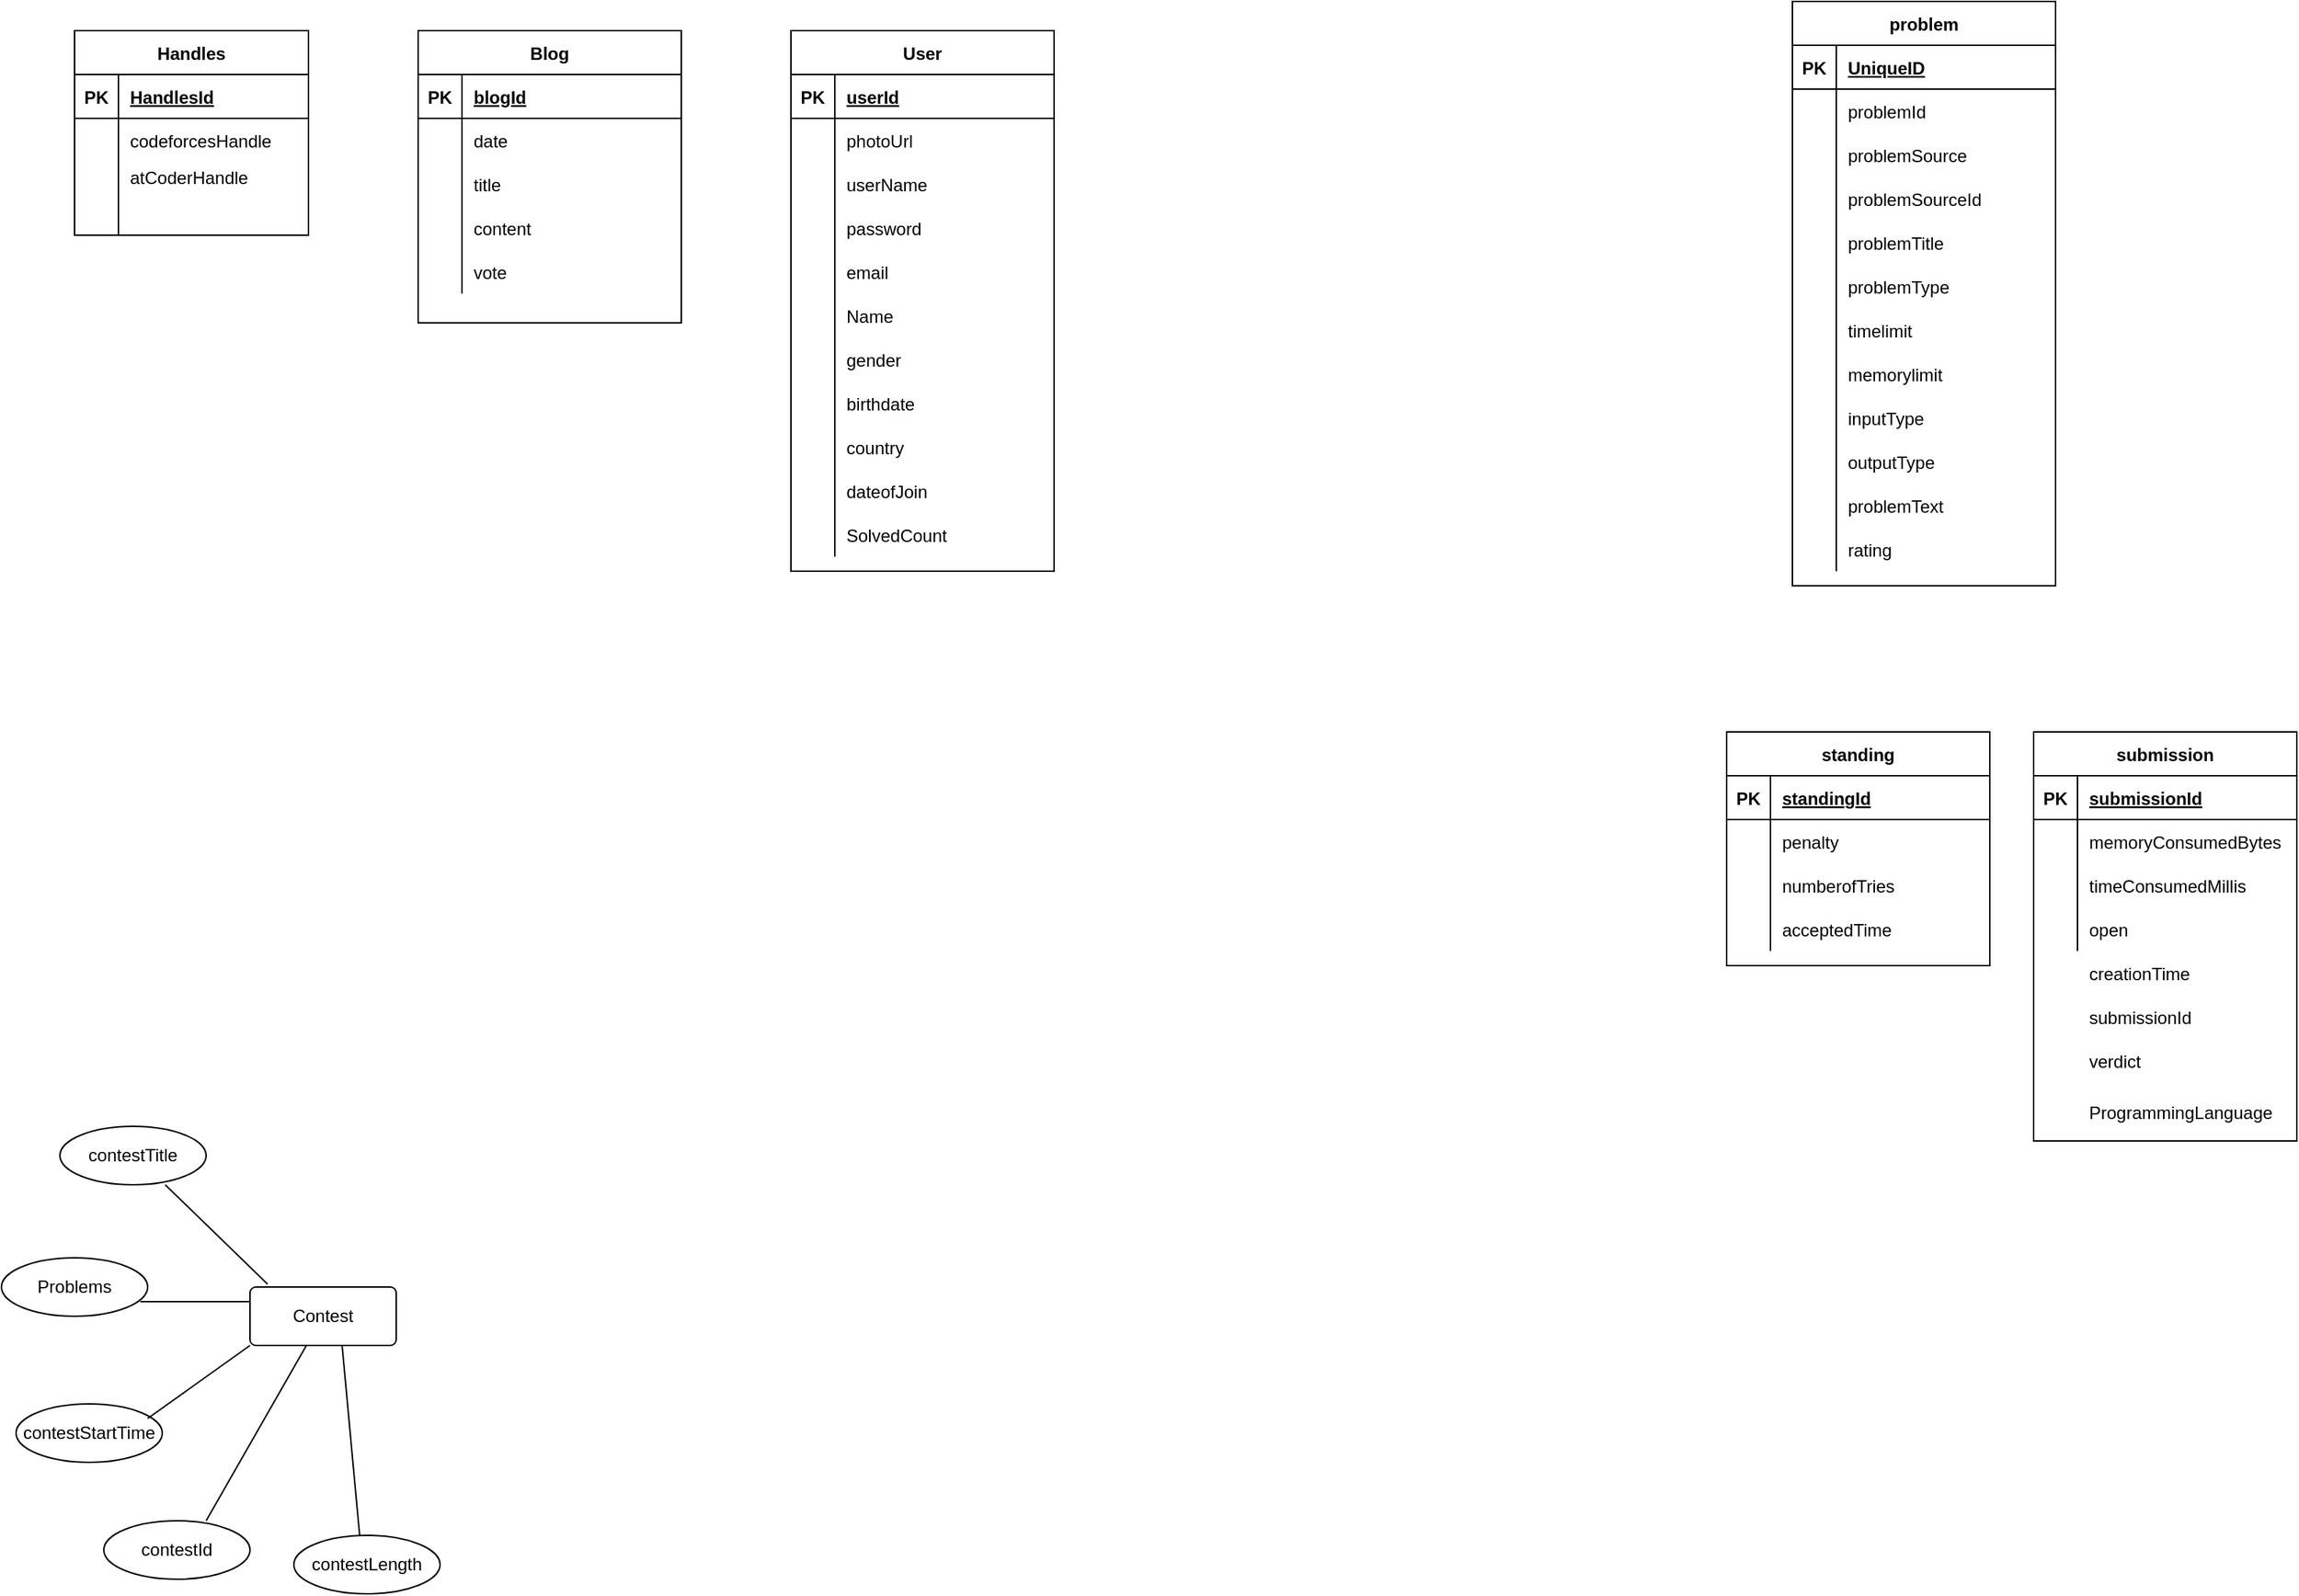 <mxfile version="14.7.0" type="github">
  <diagram id="R2lEEEUBdFMjLlhIrx00" name="Page-1">
    <mxGraphModel dx="1021" dy="541" grid="1" gridSize="10" guides="1" tooltips="1" connect="1" arrows="1" fold="1" page="1" pageScale="1" pageWidth="850" pageHeight="1100" math="0" shadow="0" extFonts="Permanent Marker^https://fonts.googleapis.com/css?family=Permanent+Marker">
      <root>
        <mxCell id="0" />
        <mxCell id="1" parent="0" />
        <mxCell id="n1Sh8XkkBuxxroc1WlhV-63" value="&lt;span&gt;Contest&lt;/span&gt;" style="rounded=1;arcSize=10;whiteSpace=wrap;html=1;align=center;" vertex="1" parent="1">
          <mxGeometry x="220" y="890" width="100" height="40" as="geometry" />
        </mxCell>
        <mxCell id="n1Sh8XkkBuxxroc1WlhV-64" value="&lt;span style=&quot;text-align: left&quot;&gt;contestId&lt;/span&gt;" style="ellipse;whiteSpace=wrap;html=1;align=center;" vertex="1" parent="1">
          <mxGeometry x="120" y="1050" width="100" height="40" as="geometry" />
        </mxCell>
        <mxCell id="n1Sh8XkkBuxxroc1WlhV-65" value="&lt;span style=&quot;text-align: left&quot;&gt;contestTitle&lt;/span&gt;" style="ellipse;whiteSpace=wrap;html=1;align=center;" vertex="1" parent="1">
          <mxGeometry x="90" y="780" width="100" height="40" as="geometry" />
        </mxCell>
        <mxCell id="n1Sh8XkkBuxxroc1WlhV-66" value="&lt;span style=&quot;text-align: left&quot;&gt;Problems&lt;/span&gt;" style="ellipse;whiteSpace=wrap;html=1;align=center;" vertex="1" parent="1">
          <mxGeometry x="50" y="870" width="100" height="40" as="geometry" />
        </mxCell>
        <mxCell id="n1Sh8XkkBuxxroc1WlhV-67" value="&lt;span style=&quot;text-align: left&quot;&gt;contestStartTime&lt;/span&gt;" style="ellipse;whiteSpace=wrap;html=1;align=center;" vertex="1" parent="1">
          <mxGeometry x="60" y="970" width="100" height="40" as="geometry" />
        </mxCell>
        <mxCell id="n1Sh8XkkBuxxroc1WlhV-68" value="&lt;span style=&quot;text-align: left&quot;&gt;contestLength&lt;/span&gt;" style="ellipse;whiteSpace=wrap;html=1;align=center;" vertex="1" parent="1">
          <mxGeometry x="250" y="1060" width="100" height="40" as="geometry" />
        </mxCell>
        <mxCell id="n1Sh8XkkBuxxroc1WlhV-69" value="" style="endArrow=none;html=1;" edge="1" parent="1" target="n1Sh8XkkBuxxroc1WlhV-63">
          <mxGeometry width="50" height="50" relative="1" as="geometry">
            <mxPoint x="190" y="1050" as="sourcePoint" />
            <mxPoint x="240" y="1000" as="targetPoint" />
          </mxGeometry>
        </mxCell>
        <mxCell id="n1Sh8XkkBuxxroc1WlhV-70" value="" style="endArrow=none;html=1;entryX=0.72;entryY=1;entryDx=0;entryDy=0;entryPerimeter=0;exitX=0.12;exitY=-0.05;exitDx=0;exitDy=0;exitPerimeter=0;" edge="1" parent="1" source="n1Sh8XkkBuxxroc1WlhV-63" target="n1Sh8XkkBuxxroc1WlhV-65">
          <mxGeometry width="50" height="50" relative="1" as="geometry">
            <mxPoint x="220" y="880" as="sourcePoint" />
            <mxPoint x="220" y="810" as="targetPoint" />
          </mxGeometry>
        </mxCell>
        <mxCell id="n1Sh8XkkBuxxroc1WlhV-71" value="" style="endArrow=none;html=1;entryX=0;entryY=1;entryDx=0;entryDy=0;" edge="1" parent="1" target="n1Sh8XkkBuxxroc1WlhV-63">
          <mxGeometry width="50" height="50" relative="1" as="geometry">
            <mxPoint x="150" y="980" as="sourcePoint" />
            <mxPoint x="200" y="930" as="targetPoint" />
          </mxGeometry>
        </mxCell>
        <mxCell id="n1Sh8XkkBuxxroc1WlhV-72" value="" style="endArrow=none;html=1;entryX=0;entryY=0.25;entryDx=0;entryDy=0;" edge="1" parent="1" target="n1Sh8XkkBuxxroc1WlhV-63">
          <mxGeometry width="50" height="50" relative="1" as="geometry">
            <mxPoint x="145" y="900" as="sourcePoint" />
            <mxPoint x="195" y="850" as="targetPoint" />
          </mxGeometry>
        </mxCell>
        <mxCell id="n1Sh8XkkBuxxroc1WlhV-73" value="" style="endArrow=none;html=1;entryX=0.63;entryY=1;entryDx=0;entryDy=0;entryPerimeter=0;" edge="1" parent="1" target="n1Sh8XkkBuxxroc1WlhV-63">
          <mxGeometry width="50" height="50" relative="1" as="geometry">
            <mxPoint x="295" y="1060" as="sourcePoint" />
            <mxPoint x="345" y="1010" as="targetPoint" />
          </mxGeometry>
        </mxCell>
        <mxCell id="qzZFZKxnJIyVs4sJTsUS-30" value="standing" style="shape=table;startSize=30;container=1;collapsible=1;childLayout=tableLayout;fixedRows=1;rowLines=0;fontStyle=1;align=center;resizeLast=1;" vertex="1" parent="1">
          <mxGeometry x="1230" y="510" width="180" height="160" as="geometry" />
        </mxCell>
        <mxCell id="qzZFZKxnJIyVs4sJTsUS-31" value="" style="shape=partialRectangle;collapsible=0;dropTarget=0;pointerEvents=0;fillColor=none;top=0;left=0;bottom=1;right=0;points=[[0,0.5],[1,0.5]];portConstraint=eastwest;" vertex="1" parent="qzZFZKxnJIyVs4sJTsUS-30">
          <mxGeometry y="30" width="180" height="30" as="geometry" />
        </mxCell>
        <mxCell id="qzZFZKxnJIyVs4sJTsUS-32" value="PK" style="shape=partialRectangle;connectable=0;fillColor=none;top=0;left=0;bottom=0;right=0;fontStyle=1;overflow=hidden;" vertex="1" parent="qzZFZKxnJIyVs4sJTsUS-31">
          <mxGeometry width="30" height="30" as="geometry" />
        </mxCell>
        <mxCell id="qzZFZKxnJIyVs4sJTsUS-33" value="standingId" style="shape=partialRectangle;connectable=0;fillColor=none;top=0;left=0;bottom=0;right=0;align=left;spacingLeft=6;fontStyle=5;overflow=hidden;" vertex="1" parent="qzZFZKxnJIyVs4sJTsUS-31">
          <mxGeometry x="30" width="150" height="30" as="geometry" />
        </mxCell>
        <mxCell id="qzZFZKxnJIyVs4sJTsUS-34" value="" style="shape=partialRectangle;collapsible=0;dropTarget=0;pointerEvents=0;fillColor=none;top=0;left=0;bottom=0;right=0;points=[[0,0.5],[1,0.5]];portConstraint=eastwest;" vertex="1" parent="qzZFZKxnJIyVs4sJTsUS-30">
          <mxGeometry y="60" width="180" height="30" as="geometry" />
        </mxCell>
        <mxCell id="qzZFZKxnJIyVs4sJTsUS-35" value="" style="shape=partialRectangle;connectable=0;fillColor=none;top=0;left=0;bottom=0;right=0;editable=1;overflow=hidden;" vertex="1" parent="qzZFZKxnJIyVs4sJTsUS-34">
          <mxGeometry width="30" height="30" as="geometry" />
        </mxCell>
        <mxCell id="qzZFZKxnJIyVs4sJTsUS-36" value="penalty" style="shape=partialRectangle;connectable=0;fillColor=none;top=0;left=0;bottom=0;right=0;align=left;spacingLeft=6;overflow=hidden;" vertex="1" parent="qzZFZKxnJIyVs4sJTsUS-34">
          <mxGeometry x="30" width="150" height="30" as="geometry" />
        </mxCell>
        <mxCell id="qzZFZKxnJIyVs4sJTsUS-37" value="" style="shape=partialRectangle;collapsible=0;dropTarget=0;pointerEvents=0;fillColor=none;top=0;left=0;bottom=0;right=0;points=[[0,0.5],[1,0.5]];portConstraint=eastwest;" vertex="1" parent="qzZFZKxnJIyVs4sJTsUS-30">
          <mxGeometry y="90" width="180" height="30" as="geometry" />
        </mxCell>
        <mxCell id="qzZFZKxnJIyVs4sJTsUS-38" value="" style="shape=partialRectangle;connectable=0;fillColor=none;top=0;left=0;bottom=0;right=0;editable=1;overflow=hidden;" vertex="1" parent="qzZFZKxnJIyVs4sJTsUS-37">
          <mxGeometry width="30" height="30" as="geometry" />
        </mxCell>
        <mxCell id="qzZFZKxnJIyVs4sJTsUS-39" value="numberofTries" style="shape=partialRectangle;connectable=0;fillColor=none;top=0;left=0;bottom=0;right=0;align=left;spacingLeft=6;overflow=hidden;" vertex="1" parent="qzZFZKxnJIyVs4sJTsUS-37">
          <mxGeometry x="30" width="150" height="30" as="geometry" />
        </mxCell>
        <mxCell id="qzZFZKxnJIyVs4sJTsUS-40" value="" style="shape=partialRectangle;collapsible=0;dropTarget=0;pointerEvents=0;fillColor=none;top=0;left=0;bottom=0;right=0;points=[[0,0.5],[1,0.5]];portConstraint=eastwest;" vertex="1" parent="qzZFZKxnJIyVs4sJTsUS-30">
          <mxGeometry y="120" width="180" height="30" as="geometry" />
        </mxCell>
        <mxCell id="qzZFZKxnJIyVs4sJTsUS-41" value="" style="shape=partialRectangle;connectable=0;fillColor=none;top=0;left=0;bottom=0;right=0;editable=1;overflow=hidden;" vertex="1" parent="qzZFZKxnJIyVs4sJTsUS-40">
          <mxGeometry width="30" height="30" as="geometry" />
        </mxCell>
        <mxCell id="qzZFZKxnJIyVs4sJTsUS-42" value="acceptedTime" style="shape=partialRectangle;connectable=0;fillColor=none;top=0;left=0;bottom=0;right=0;align=left;spacingLeft=6;overflow=hidden;" vertex="1" parent="qzZFZKxnJIyVs4sJTsUS-40">
          <mxGeometry x="30" width="150" height="30" as="geometry" />
        </mxCell>
        <mxCell id="n1Sh8XkkBuxxroc1WlhV-74" value="Handles" style="shape=table;startSize=30;container=1;collapsible=1;childLayout=tableLayout;fixedRows=1;rowLines=0;fontStyle=1;align=center;resizeLast=1;" vertex="1" parent="1">
          <mxGeometry x="100" y="30" width="160" height="140" as="geometry" />
        </mxCell>
        <mxCell id="n1Sh8XkkBuxxroc1WlhV-75" value="" style="shape=partialRectangle;collapsible=0;dropTarget=0;pointerEvents=0;fillColor=none;top=0;left=0;bottom=1;right=0;points=[[0,0.5],[1,0.5]];portConstraint=eastwest;" vertex="1" parent="n1Sh8XkkBuxxroc1WlhV-74">
          <mxGeometry y="30" width="160" height="30" as="geometry" />
        </mxCell>
        <mxCell id="n1Sh8XkkBuxxroc1WlhV-76" value="PK" style="shape=partialRectangle;connectable=0;fillColor=none;top=0;left=0;bottom=0;right=0;fontStyle=1;overflow=hidden;" vertex="1" parent="n1Sh8XkkBuxxroc1WlhV-75">
          <mxGeometry width="30" height="30" as="geometry" />
        </mxCell>
        <mxCell id="n1Sh8XkkBuxxroc1WlhV-77" value="HandlesId" style="shape=partialRectangle;connectable=0;fillColor=none;top=0;left=0;bottom=0;right=0;align=left;spacingLeft=6;fontStyle=5;overflow=hidden;" vertex="1" parent="n1Sh8XkkBuxxroc1WlhV-75">
          <mxGeometry x="30" width="130" height="30" as="geometry" />
        </mxCell>
        <mxCell id="n1Sh8XkkBuxxroc1WlhV-78" value="" style="shape=partialRectangle;collapsible=0;dropTarget=0;pointerEvents=0;fillColor=none;top=0;left=0;bottom=0;right=0;points=[[0,0.5],[1,0.5]];portConstraint=eastwest;" vertex="1" parent="n1Sh8XkkBuxxroc1WlhV-74">
          <mxGeometry y="60" width="160" height="30" as="geometry" />
        </mxCell>
        <mxCell id="n1Sh8XkkBuxxroc1WlhV-79" value="" style="shape=partialRectangle;connectable=0;fillColor=none;top=0;left=0;bottom=0;right=0;editable=1;overflow=hidden;" vertex="1" parent="n1Sh8XkkBuxxroc1WlhV-78">
          <mxGeometry width="30" height="30" as="geometry" />
        </mxCell>
        <mxCell id="n1Sh8XkkBuxxroc1WlhV-80" value="codeforcesHandle" style="shape=partialRectangle;connectable=0;fillColor=none;top=0;left=0;bottom=0;right=0;align=left;spacingLeft=6;overflow=hidden;" vertex="1" parent="n1Sh8XkkBuxxroc1WlhV-78">
          <mxGeometry x="30" width="130" height="30" as="geometry" />
        </mxCell>
        <mxCell id="n1Sh8XkkBuxxroc1WlhV-81" value="" style="shape=partialRectangle;collapsible=0;dropTarget=0;pointerEvents=0;fillColor=none;top=0;left=0;bottom=0;right=0;points=[[0,0.5],[1,0.5]];portConstraint=eastwest;" vertex="1" parent="n1Sh8XkkBuxxroc1WlhV-74">
          <mxGeometry y="90" width="160" height="20" as="geometry" />
        </mxCell>
        <mxCell id="n1Sh8XkkBuxxroc1WlhV-82" value="" style="shape=partialRectangle;connectable=0;fillColor=none;top=0;left=0;bottom=0;right=0;editable=1;overflow=hidden;" vertex="1" parent="n1Sh8XkkBuxxroc1WlhV-81">
          <mxGeometry width="30" height="20" as="geometry" />
        </mxCell>
        <mxCell id="n1Sh8XkkBuxxroc1WlhV-83" value="atCoderHandle" style="shape=partialRectangle;connectable=0;fillColor=none;top=0;left=0;bottom=0;right=0;align=left;spacingLeft=6;overflow=hidden;" vertex="1" parent="n1Sh8XkkBuxxroc1WlhV-81">
          <mxGeometry x="30" width="130" height="20" as="geometry" />
        </mxCell>
        <mxCell id="n1Sh8XkkBuxxroc1WlhV-84" value="" style="shape=partialRectangle;collapsible=0;dropTarget=0;pointerEvents=0;fillColor=none;top=0;left=0;bottom=0;right=0;points=[[0,0.5],[1,0.5]];portConstraint=eastwest;" vertex="1" parent="n1Sh8XkkBuxxroc1WlhV-74">
          <mxGeometry y="110" width="160" height="30" as="geometry" />
        </mxCell>
        <mxCell id="n1Sh8XkkBuxxroc1WlhV-85" value="" style="shape=partialRectangle;connectable=0;fillColor=none;top=0;left=0;bottom=0;right=0;editable=1;overflow=hidden;" vertex="1" parent="n1Sh8XkkBuxxroc1WlhV-84">
          <mxGeometry width="30" height="30" as="geometry" />
        </mxCell>
        <mxCell id="n1Sh8XkkBuxxroc1WlhV-86" value="" style="shape=partialRectangle;connectable=0;fillColor=none;top=0;left=0;bottom=0;right=0;align=left;spacingLeft=6;overflow=hidden;" vertex="1" parent="n1Sh8XkkBuxxroc1WlhV-84">
          <mxGeometry x="30" width="130" height="30" as="geometry" />
        </mxCell>
        <mxCell id="qzZFZKxnJIyVs4sJTsUS-43" value="submission" style="shape=table;startSize=30;container=1;collapsible=1;childLayout=tableLayout;fixedRows=1;rowLines=0;fontStyle=1;align=center;resizeLast=1;" vertex="1" parent="1">
          <mxGeometry x="1440" y="510" width="180" height="280" as="geometry" />
        </mxCell>
        <mxCell id="qzZFZKxnJIyVs4sJTsUS-44" value="" style="shape=partialRectangle;collapsible=0;dropTarget=0;pointerEvents=0;fillColor=none;top=0;left=0;bottom=1;right=0;points=[[0,0.5],[1,0.5]];portConstraint=eastwest;" vertex="1" parent="qzZFZKxnJIyVs4sJTsUS-43">
          <mxGeometry y="30" width="180" height="30" as="geometry" />
        </mxCell>
        <mxCell id="qzZFZKxnJIyVs4sJTsUS-45" value="PK" style="shape=partialRectangle;connectable=0;fillColor=none;top=0;left=0;bottom=0;right=0;fontStyle=1;overflow=hidden;" vertex="1" parent="qzZFZKxnJIyVs4sJTsUS-44">
          <mxGeometry width="30" height="30" as="geometry" />
        </mxCell>
        <mxCell id="qzZFZKxnJIyVs4sJTsUS-46" value="submissionId" style="shape=partialRectangle;connectable=0;fillColor=none;top=0;left=0;bottom=0;right=0;align=left;spacingLeft=6;fontStyle=5;overflow=hidden;" vertex="1" parent="qzZFZKxnJIyVs4sJTsUS-44">
          <mxGeometry x="30" width="150" height="30" as="geometry" />
        </mxCell>
        <mxCell id="qzZFZKxnJIyVs4sJTsUS-47" value="" style="shape=partialRectangle;collapsible=0;dropTarget=0;pointerEvents=0;fillColor=none;top=0;left=0;bottom=0;right=0;points=[[0,0.5],[1,0.5]];portConstraint=eastwest;" vertex="1" parent="qzZFZKxnJIyVs4sJTsUS-43">
          <mxGeometry y="60" width="180" height="30" as="geometry" />
        </mxCell>
        <mxCell id="qzZFZKxnJIyVs4sJTsUS-48" value="" style="shape=partialRectangle;connectable=0;fillColor=none;top=0;left=0;bottom=0;right=0;editable=1;overflow=hidden;" vertex="1" parent="qzZFZKxnJIyVs4sJTsUS-47">
          <mxGeometry width="30" height="30" as="geometry" />
        </mxCell>
        <mxCell id="qzZFZKxnJIyVs4sJTsUS-49" value="memoryConsumedBytes" style="shape=partialRectangle;connectable=0;fillColor=none;top=0;left=0;bottom=0;right=0;align=left;spacingLeft=6;overflow=hidden;" vertex="1" parent="qzZFZKxnJIyVs4sJTsUS-47">
          <mxGeometry x="30" width="150" height="30" as="geometry" />
        </mxCell>
        <mxCell id="qzZFZKxnJIyVs4sJTsUS-50" value="" style="shape=partialRectangle;collapsible=0;dropTarget=0;pointerEvents=0;fillColor=none;top=0;left=0;bottom=0;right=0;points=[[0,0.5],[1,0.5]];portConstraint=eastwest;" vertex="1" parent="qzZFZKxnJIyVs4sJTsUS-43">
          <mxGeometry y="90" width="180" height="30" as="geometry" />
        </mxCell>
        <mxCell id="qzZFZKxnJIyVs4sJTsUS-51" value="" style="shape=partialRectangle;connectable=0;fillColor=none;top=0;left=0;bottom=0;right=0;editable=1;overflow=hidden;" vertex="1" parent="qzZFZKxnJIyVs4sJTsUS-50">
          <mxGeometry width="30" height="30" as="geometry" />
        </mxCell>
        <mxCell id="qzZFZKxnJIyVs4sJTsUS-52" value="timeConsumedMillis" style="shape=partialRectangle;connectable=0;fillColor=none;top=0;left=0;bottom=0;right=0;align=left;spacingLeft=6;overflow=hidden;" vertex="1" parent="qzZFZKxnJIyVs4sJTsUS-50">
          <mxGeometry x="30" width="150" height="30" as="geometry" />
        </mxCell>
        <mxCell id="qzZFZKxnJIyVs4sJTsUS-53" value="" style="shape=partialRectangle;collapsible=0;dropTarget=0;pointerEvents=0;fillColor=none;top=0;left=0;bottom=0;right=0;points=[[0,0.5],[1,0.5]];portConstraint=eastwest;" vertex="1" parent="qzZFZKxnJIyVs4sJTsUS-43">
          <mxGeometry y="120" width="180" height="30" as="geometry" />
        </mxCell>
        <mxCell id="qzZFZKxnJIyVs4sJTsUS-54" value="" style="shape=partialRectangle;connectable=0;fillColor=none;top=0;left=0;bottom=0;right=0;editable=1;overflow=hidden;" vertex="1" parent="qzZFZKxnJIyVs4sJTsUS-53">
          <mxGeometry width="30" height="30" as="geometry" />
        </mxCell>
        <mxCell id="qzZFZKxnJIyVs4sJTsUS-55" value="open" style="shape=partialRectangle;connectable=0;fillColor=none;top=0;left=0;bottom=0;right=0;align=left;spacingLeft=6;overflow=hidden;" vertex="1" parent="qzZFZKxnJIyVs4sJTsUS-53">
          <mxGeometry x="30" width="150" height="30" as="geometry" />
        </mxCell>
        <mxCell id="n1Sh8XkkBuxxroc1WlhV-87" value="Blog" style="shape=table;startSize=30;container=1;collapsible=1;childLayout=tableLayout;fixedRows=1;rowLines=0;fontStyle=1;align=center;resizeLast=1;" vertex="1" parent="1">
          <mxGeometry x="335" y="30" width="180" height="200" as="geometry" />
        </mxCell>
        <mxCell id="n1Sh8XkkBuxxroc1WlhV-88" value="" style="shape=partialRectangle;collapsible=0;dropTarget=0;pointerEvents=0;fillColor=none;top=0;left=0;bottom=1;right=0;points=[[0,0.5],[1,0.5]];portConstraint=eastwest;" vertex="1" parent="n1Sh8XkkBuxxroc1WlhV-87">
          <mxGeometry y="30" width="180" height="30" as="geometry" />
        </mxCell>
        <mxCell id="n1Sh8XkkBuxxroc1WlhV-89" value="PK" style="shape=partialRectangle;connectable=0;fillColor=none;top=0;left=0;bottom=0;right=0;fontStyle=1;overflow=hidden;" vertex="1" parent="n1Sh8XkkBuxxroc1WlhV-88">
          <mxGeometry width="30" height="30" as="geometry" />
        </mxCell>
        <mxCell id="n1Sh8XkkBuxxroc1WlhV-90" value="blogId" style="shape=partialRectangle;connectable=0;fillColor=none;top=0;left=0;bottom=0;right=0;align=left;spacingLeft=6;fontStyle=5;overflow=hidden;" vertex="1" parent="n1Sh8XkkBuxxroc1WlhV-88">
          <mxGeometry x="30" width="150" height="30" as="geometry" />
        </mxCell>
        <mxCell id="n1Sh8XkkBuxxroc1WlhV-91" value="" style="shape=partialRectangle;collapsible=0;dropTarget=0;pointerEvents=0;fillColor=none;top=0;left=0;bottom=0;right=0;points=[[0,0.5],[1,0.5]];portConstraint=eastwest;" vertex="1" parent="n1Sh8XkkBuxxroc1WlhV-87">
          <mxGeometry y="60" width="180" height="30" as="geometry" />
        </mxCell>
        <mxCell id="n1Sh8XkkBuxxroc1WlhV-92" value="" style="shape=partialRectangle;connectable=0;fillColor=none;top=0;left=0;bottom=0;right=0;editable=1;overflow=hidden;" vertex="1" parent="n1Sh8XkkBuxxroc1WlhV-91">
          <mxGeometry width="30" height="30" as="geometry" />
        </mxCell>
        <mxCell id="n1Sh8XkkBuxxroc1WlhV-93" value="date" style="shape=partialRectangle;connectable=0;fillColor=none;top=0;left=0;bottom=0;right=0;align=left;spacingLeft=6;overflow=hidden;" vertex="1" parent="n1Sh8XkkBuxxroc1WlhV-91">
          <mxGeometry x="30" width="150" height="30" as="geometry" />
        </mxCell>
        <mxCell id="n1Sh8XkkBuxxroc1WlhV-94" value="" style="shape=partialRectangle;collapsible=0;dropTarget=0;pointerEvents=0;fillColor=none;top=0;left=0;bottom=0;right=0;points=[[0,0.5],[1,0.5]];portConstraint=eastwest;" vertex="1" parent="n1Sh8XkkBuxxroc1WlhV-87">
          <mxGeometry y="90" width="180" height="30" as="geometry" />
        </mxCell>
        <mxCell id="n1Sh8XkkBuxxroc1WlhV-95" value="" style="shape=partialRectangle;connectable=0;fillColor=none;top=0;left=0;bottom=0;right=0;editable=1;overflow=hidden;" vertex="1" parent="n1Sh8XkkBuxxroc1WlhV-94">
          <mxGeometry width="30" height="30" as="geometry" />
        </mxCell>
        <mxCell id="n1Sh8XkkBuxxroc1WlhV-96" value="title" style="shape=partialRectangle;connectable=0;fillColor=none;top=0;left=0;bottom=0;right=0;align=left;spacingLeft=6;overflow=hidden;" vertex="1" parent="n1Sh8XkkBuxxroc1WlhV-94">
          <mxGeometry x="30" width="150" height="30" as="geometry" />
        </mxCell>
        <mxCell id="n1Sh8XkkBuxxroc1WlhV-97" value="" style="shape=partialRectangle;collapsible=0;dropTarget=0;pointerEvents=0;fillColor=none;top=0;left=0;bottom=0;right=0;points=[[0,0.5],[1,0.5]];portConstraint=eastwest;" vertex="1" parent="n1Sh8XkkBuxxroc1WlhV-87">
          <mxGeometry y="120" width="180" height="30" as="geometry" />
        </mxCell>
        <mxCell id="n1Sh8XkkBuxxroc1WlhV-98" value="" style="shape=partialRectangle;connectable=0;fillColor=none;top=0;left=0;bottom=0;right=0;editable=1;overflow=hidden;" vertex="1" parent="n1Sh8XkkBuxxroc1WlhV-97">
          <mxGeometry width="30" height="30" as="geometry" />
        </mxCell>
        <mxCell id="n1Sh8XkkBuxxroc1WlhV-99" value="content" style="shape=partialRectangle;connectable=0;fillColor=none;top=0;left=0;bottom=0;right=0;align=left;spacingLeft=6;overflow=hidden;" vertex="1" parent="n1Sh8XkkBuxxroc1WlhV-97">
          <mxGeometry x="30" width="150" height="30" as="geometry" />
        </mxCell>
        <mxCell id="n1Sh8XkkBuxxroc1WlhV-100" value="" style="shape=partialRectangle;collapsible=0;dropTarget=0;pointerEvents=0;fillColor=none;top=0;left=0;bottom=0;right=0;points=[[0,0.5],[1,0.5]];portConstraint=eastwest;" vertex="1" parent="n1Sh8XkkBuxxroc1WlhV-87">
          <mxGeometry y="150" width="180" height="30" as="geometry" />
        </mxCell>
        <mxCell id="n1Sh8XkkBuxxroc1WlhV-101" value="" style="shape=partialRectangle;connectable=0;fillColor=none;top=0;left=0;bottom=0;right=0;editable=1;overflow=hidden;" vertex="1" parent="n1Sh8XkkBuxxroc1WlhV-100">
          <mxGeometry width="30" height="30" as="geometry" />
        </mxCell>
        <mxCell id="n1Sh8XkkBuxxroc1WlhV-102" value="vote " style="shape=partialRectangle;connectable=0;fillColor=none;top=0;left=0;bottom=0;right=0;align=left;spacingLeft=6;overflow=hidden;" vertex="1" parent="n1Sh8XkkBuxxroc1WlhV-100">
          <mxGeometry x="30" width="150" height="30" as="geometry" />
        </mxCell>
        <mxCell id="qzZFZKxnJIyVs4sJTsUS-59" value="creationTime" style="shape=partialRectangle;connectable=0;fillColor=none;top=0;left=0;bottom=0;right=0;align=left;spacingLeft=6;overflow=hidden;" vertex="1" parent="1">
          <mxGeometry x="1470" y="660" width="150" height="30" as="geometry" />
        </mxCell>
        <mxCell id="qzZFZKxnJIyVs4sJTsUS-60" value="submissionId" style="shape=partialRectangle;connectable=0;fillColor=none;top=0;left=0;bottom=0;right=0;align=left;spacingLeft=6;overflow=hidden;" vertex="1" parent="1">
          <mxGeometry x="1470" y="690" width="150" height="30" as="geometry" />
        </mxCell>
        <mxCell id="qzZFZKxnJIyVs4sJTsUS-61" value="verdict" style="shape=partialRectangle;connectable=0;fillColor=none;top=0;left=0;bottom=0;right=0;align=left;spacingLeft=6;overflow=hidden;" vertex="1" parent="1">
          <mxGeometry x="1470" y="720" width="150" height="30" as="geometry" />
        </mxCell>
        <mxCell id="qzZFZKxnJIyVs4sJTsUS-62" value="ProgrammingLanguage" style="shape=partialRectangle;connectable=0;fillColor=none;top=0;left=0;bottom=0;right=0;align=left;spacingLeft=6;overflow=hidden;" vertex="1" parent="1">
          <mxGeometry x="1470" y="755" width="150" height="30" as="geometry" />
        </mxCell>
        <mxCell id="n1Sh8XkkBuxxroc1WlhV-103" value="User" style="shape=table;startSize=30;container=1;collapsible=1;childLayout=tableLayout;fixedRows=1;rowLines=0;fontStyle=1;align=center;resizeLast=1;" vertex="1" parent="1">
          <mxGeometry x="590" y="30" width="180" height="370" as="geometry" />
        </mxCell>
        <mxCell id="n1Sh8XkkBuxxroc1WlhV-104" value="" style="shape=partialRectangle;collapsible=0;dropTarget=0;pointerEvents=0;fillColor=none;top=0;left=0;bottom=1;right=0;points=[[0,0.5],[1,0.5]];portConstraint=eastwest;" vertex="1" parent="n1Sh8XkkBuxxroc1WlhV-103">
          <mxGeometry y="30" width="180" height="30" as="geometry" />
        </mxCell>
        <mxCell id="n1Sh8XkkBuxxroc1WlhV-105" value="PK" style="shape=partialRectangle;connectable=0;fillColor=none;top=0;left=0;bottom=0;right=0;fontStyle=1;overflow=hidden;" vertex="1" parent="n1Sh8XkkBuxxroc1WlhV-104">
          <mxGeometry width="30" height="30" as="geometry" />
        </mxCell>
        <mxCell id="n1Sh8XkkBuxxroc1WlhV-106" value="userId" style="shape=partialRectangle;connectable=0;fillColor=none;top=0;left=0;bottom=0;right=0;align=left;spacingLeft=6;fontStyle=5;overflow=hidden;" vertex="1" parent="n1Sh8XkkBuxxroc1WlhV-104">
          <mxGeometry x="30" width="150" height="30" as="geometry" />
        </mxCell>
        <mxCell id="n1Sh8XkkBuxxroc1WlhV-107" value="" style="shape=partialRectangle;collapsible=0;dropTarget=0;pointerEvents=0;fillColor=none;top=0;left=0;bottom=0;right=0;points=[[0,0.5],[1,0.5]];portConstraint=eastwest;" vertex="1" parent="n1Sh8XkkBuxxroc1WlhV-103">
          <mxGeometry y="60" width="180" height="30" as="geometry" />
        </mxCell>
        <mxCell id="n1Sh8XkkBuxxroc1WlhV-108" value="" style="shape=partialRectangle;connectable=0;fillColor=none;top=0;left=0;bottom=0;right=0;editable=1;overflow=hidden;" vertex="1" parent="n1Sh8XkkBuxxroc1WlhV-107">
          <mxGeometry width="30" height="30" as="geometry" />
        </mxCell>
        <mxCell id="n1Sh8XkkBuxxroc1WlhV-109" value="photoUrl" style="shape=partialRectangle;connectable=0;fillColor=none;top=0;left=0;bottom=0;right=0;align=left;spacingLeft=6;overflow=hidden;" vertex="1" parent="n1Sh8XkkBuxxroc1WlhV-107">
          <mxGeometry x="30" width="150" height="30" as="geometry" />
        </mxCell>
        <mxCell id="n1Sh8XkkBuxxroc1WlhV-110" value="" style="shape=partialRectangle;collapsible=0;dropTarget=0;pointerEvents=0;fillColor=none;top=0;left=0;bottom=0;right=0;points=[[0,0.5],[1,0.5]];portConstraint=eastwest;" vertex="1" parent="n1Sh8XkkBuxxroc1WlhV-103">
          <mxGeometry y="90" width="180" height="30" as="geometry" />
        </mxCell>
        <mxCell id="n1Sh8XkkBuxxroc1WlhV-111" value="" style="shape=partialRectangle;connectable=0;fillColor=none;top=0;left=0;bottom=0;right=0;editable=1;overflow=hidden;" vertex="1" parent="n1Sh8XkkBuxxroc1WlhV-110">
          <mxGeometry width="30" height="30" as="geometry" />
        </mxCell>
        <mxCell id="n1Sh8XkkBuxxroc1WlhV-112" value="userName" style="shape=partialRectangle;connectable=0;fillColor=none;top=0;left=0;bottom=0;right=0;align=left;spacingLeft=6;overflow=hidden;" vertex="1" parent="n1Sh8XkkBuxxroc1WlhV-110">
          <mxGeometry x="30" width="150" height="30" as="geometry" />
        </mxCell>
        <mxCell id="n1Sh8XkkBuxxroc1WlhV-113" value="" style="shape=partialRectangle;collapsible=0;dropTarget=0;pointerEvents=0;fillColor=none;top=0;left=0;bottom=0;right=0;points=[[0,0.5],[1,0.5]];portConstraint=eastwest;" vertex="1" parent="n1Sh8XkkBuxxroc1WlhV-103">
          <mxGeometry y="120" width="180" height="30" as="geometry" />
        </mxCell>
        <mxCell id="n1Sh8XkkBuxxroc1WlhV-114" value="" style="shape=partialRectangle;connectable=0;fillColor=none;top=0;left=0;bottom=0;right=0;editable=1;overflow=hidden;" vertex="1" parent="n1Sh8XkkBuxxroc1WlhV-113">
          <mxGeometry width="30" height="30" as="geometry" />
        </mxCell>
        <mxCell id="n1Sh8XkkBuxxroc1WlhV-115" value="password" style="shape=partialRectangle;connectable=0;fillColor=none;top=0;left=0;bottom=0;right=0;align=left;spacingLeft=6;overflow=hidden;" vertex="1" parent="n1Sh8XkkBuxxroc1WlhV-113">
          <mxGeometry x="30" width="150" height="30" as="geometry" />
        </mxCell>
        <mxCell id="n1Sh8XkkBuxxroc1WlhV-116" value="" style="shape=partialRectangle;collapsible=0;dropTarget=0;pointerEvents=0;fillColor=none;top=0;left=0;bottom=0;right=0;points=[[0,0.5],[1,0.5]];portConstraint=eastwest;" vertex="1" parent="n1Sh8XkkBuxxroc1WlhV-103">
          <mxGeometry y="150" width="180" height="30" as="geometry" />
        </mxCell>
        <mxCell id="n1Sh8XkkBuxxroc1WlhV-117" value="" style="shape=partialRectangle;connectable=0;fillColor=none;top=0;left=0;bottom=0;right=0;editable=1;overflow=hidden;" vertex="1" parent="n1Sh8XkkBuxxroc1WlhV-116">
          <mxGeometry width="30" height="30" as="geometry" />
        </mxCell>
        <mxCell id="n1Sh8XkkBuxxroc1WlhV-118" value="email" style="shape=partialRectangle;connectable=0;fillColor=none;top=0;left=0;bottom=0;right=0;align=left;spacingLeft=6;overflow=hidden;" vertex="1" parent="n1Sh8XkkBuxxroc1WlhV-116">
          <mxGeometry x="30" width="150" height="30" as="geometry" />
        </mxCell>
        <mxCell id="n1Sh8XkkBuxxroc1WlhV-119" value="" style="shape=partialRectangle;collapsible=0;dropTarget=0;pointerEvents=0;fillColor=none;top=0;left=0;bottom=0;right=0;points=[[0,0.5],[1,0.5]];portConstraint=eastwest;" vertex="1" parent="n1Sh8XkkBuxxroc1WlhV-103">
          <mxGeometry y="180" width="180" height="30" as="geometry" />
        </mxCell>
        <mxCell id="n1Sh8XkkBuxxroc1WlhV-120" value="" style="shape=partialRectangle;connectable=0;fillColor=none;top=0;left=0;bottom=0;right=0;editable=1;overflow=hidden;" vertex="1" parent="n1Sh8XkkBuxxroc1WlhV-119">
          <mxGeometry width="30" height="30" as="geometry" />
        </mxCell>
        <mxCell id="n1Sh8XkkBuxxroc1WlhV-121" value="Name" style="shape=partialRectangle;connectable=0;fillColor=none;top=0;left=0;bottom=0;right=0;align=left;spacingLeft=6;overflow=hidden;" vertex="1" parent="n1Sh8XkkBuxxroc1WlhV-119">
          <mxGeometry x="30" width="150" height="30" as="geometry" />
        </mxCell>
        <mxCell id="n1Sh8XkkBuxxroc1WlhV-122" value="" style="shape=partialRectangle;collapsible=0;dropTarget=0;pointerEvents=0;fillColor=none;top=0;left=0;bottom=0;right=0;points=[[0,0.5],[1,0.5]];portConstraint=eastwest;" vertex="1" parent="n1Sh8XkkBuxxroc1WlhV-103">
          <mxGeometry y="210" width="180" height="30" as="geometry" />
        </mxCell>
        <mxCell id="n1Sh8XkkBuxxroc1WlhV-123" value="" style="shape=partialRectangle;connectable=0;fillColor=none;top=0;left=0;bottom=0;right=0;editable=1;overflow=hidden;" vertex="1" parent="n1Sh8XkkBuxxroc1WlhV-122">
          <mxGeometry width="30" height="30" as="geometry" />
        </mxCell>
        <mxCell id="n1Sh8XkkBuxxroc1WlhV-124" value="gender" style="shape=partialRectangle;connectable=0;fillColor=none;top=0;left=0;bottom=0;right=0;align=left;spacingLeft=6;overflow=hidden;" vertex="1" parent="n1Sh8XkkBuxxroc1WlhV-122">
          <mxGeometry x="30" width="150" height="30" as="geometry" />
        </mxCell>
        <mxCell id="n1Sh8XkkBuxxroc1WlhV-125" value="" style="shape=partialRectangle;collapsible=0;dropTarget=0;pointerEvents=0;fillColor=none;top=0;left=0;bottom=0;right=0;points=[[0,0.5],[1,0.5]];portConstraint=eastwest;" vertex="1" parent="n1Sh8XkkBuxxroc1WlhV-103">
          <mxGeometry y="240" width="180" height="30" as="geometry" />
        </mxCell>
        <mxCell id="n1Sh8XkkBuxxroc1WlhV-126" value="" style="shape=partialRectangle;connectable=0;fillColor=none;top=0;left=0;bottom=0;right=0;editable=1;overflow=hidden;" vertex="1" parent="n1Sh8XkkBuxxroc1WlhV-125">
          <mxGeometry width="30" height="30" as="geometry" />
        </mxCell>
        <mxCell id="n1Sh8XkkBuxxroc1WlhV-127" value="birthdate" style="shape=partialRectangle;connectable=0;fillColor=none;top=0;left=0;bottom=0;right=0;align=left;spacingLeft=6;overflow=hidden;" vertex="1" parent="n1Sh8XkkBuxxroc1WlhV-125">
          <mxGeometry x="30" width="150" height="30" as="geometry" />
        </mxCell>
        <mxCell id="n1Sh8XkkBuxxroc1WlhV-128" value="" style="shape=partialRectangle;collapsible=0;dropTarget=0;pointerEvents=0;fillColor=none;top=0;left=0;bottom=0;right=0;points=[[0,0.5],[1,0.5]];portConstraint=eastwest;" vertex="1" parent="n1Sh8XkkBuxxroc1WlhV-103">
          <mxGeometry y="270" width="180" height="30" as="geometry" />
        </mxCell>
        <mxCell id="n1Sh8XkkBuxxroc1WlhV-129" value="" style="shape=partialRectangle;connectable=0;fillColor=none;top=0;left=0;bottom=0;right=0;editable=1;overflow=hidden;" vertex="1" parent="n1Sh8XkkBuxxroc1WlhV-128">
          <mxGeometry width="30" height="30" as="geometry" />
        </mxCell>
        <mxCell id="n1Sh8XkkBuxxroc1WlhV-130" value="country" style="shape=partialRectangle;connectable=0;fillColor=none;top=0;left=0;bottom=0;right=0;align=left;spacingLeft=6;overflow=hidden;" vertex="1" parent="n1Sh8XkkBuxxroc1WlhV-128">
          <mxGeometry x="30" width="150" height="30" as="geometry" />
        </mxCell>
        <mxCell id="n1Sh8XkkBuxxroc1WlhV-131" value="" style="shape=partialRectangle;collapsible=0;dropTarget=0;pointerEvents=0;fillColor=none;top=0;left=0;bottom=0;right=0;points=[[0,0.5],[1,0.5]];portConstraint=eastwest;" vertex="1" parent="n1Sh8XkkBuxxroc1WlhV-103">
          <mxGeometry y="300" width="180" height="30" as="geometry" />
        </mxCell>
        <mxCell id="n1Sh8XkkBuxxroc1WlhV-132" value="" style="shape=partialRectangle;connectable=0;fillColor=none;top=0;left=0;bottom=0;right=0;editable=1;overflow=hidden;" vertex="1" parent="n1Sh8XkkBuxxroc1WlhV-131">
          <mxGeometry width="30" height="30" as="geometry" />
        </mxCell>
        <mxCell id="n1Sh8XkkBuxxroc1WlhV-133" value="dateofJoin" style="shape=partialRectangle;connectable=0;fillColor=none;top=0;left=0;bottom=0;right=0;align=left;spacingLeft=6;overflow=hidden;" vertex="1" parent="n1Sh8XkkBuxxroc1WlhV-131">
          <mxGeometry x="30" width="150" height="30" as="geometry" />
        </mxCell>
        <mxCell id="n1Sh8XkkBuxxroc1WlhV-134" value="" style="shape=partialRectangle;collapsible=0;dropTarget=0;pointerEvents=0;fillColor=none;top=0;left=0;bottom=0;right=0;points=[[0,0.5],[1,0.5]];portConstraint=eastwest;" vertex="1" parent="n1Sh8XkkBuxxroc1WlhV-103">
          <mxGeometry y="330" width="180" height="30" as="geometry" />
        </mxCell>
        <mxCell id="n1Sh8XkkBuxxroc1WlhV-135" value="" style="shape=partialRectangle;connectable=0;fillColor=none;top=0;left=0;bottom=0;right=0;editable=1;overflow=hidden;" vertex="1" parent="n1Sh8XkkBuxxroc1WlhV-134">
          <mxGeometry width="30" height="30" as="geometry" />
        </mxCell>
        <mxCell id="n1Sh8XkkBuxxroc1WlhV-136" value="SolvedCount" style="shape=partialRectangle;connectable=0;fillColor=none;top=0;left=0;bottom=0;right=0;align=left;spacingLeft=6;overflow=hidden;" vertex="1" parent="n1Sh8XkkBuxxroc1WlhV-134">
          <mxGeometry x="30" width="150" height="30" as="geometry" />
        </mxCell>
        <mxCell id="qzZFZKxnJIyVs4sJTsUS-65" value="problem" style="shape=table;startSize=30;container=1;collapsible=1;childLayout=tableLayout;fixedRows=1;rowLines=0;fontStyle=1;align=center;resizeLast=1;" vertex="1" parent="1">
          <mxGeometry x="1275" y="10" width="180" height="400" as="geometry" />
        </mxCell>
        <mxCell id="qzZFZKxnJIyVs4sJTsUS-66" value="" style="shape=partialRectangle;collapsible=0;dropTarget=0;pointerEvents=0;fillColor=none;top=0;left=0;bottom=1;right=0;points=[[0,0.5],[1,0.5]];portConstraint=eastwest;" vertex="1" parent="qzZFZKxnJIyVs4sJTsUS-65">
          <mxGeometry y="30" width="180" height="30" as="geometry" />
        </mxCell>
        <mxCell id="qzZFZKxnJIyVs4sJTsUS-67" value="PK" style="shape=partialRectangle;connectable=0;fillColor=none;top=0;left=0;bottom=0;right=0;fontStyle=1;overflow=hidden;" vertex="1" parent="qzZFZKxnJIyVs4sJTsUS-66">
          <mxGeometry width="30" height="30" as="geometry" />
        </mxCell>
        <mxCell id="qzZFZKxnJIyVs4sJTsUS-68" value="UniqueID" style="shape=partialRectangle;connectable=0;fillColor=none;top=0;left=0;bottom=0;right=0;align=left;spacingLeft=6;fontStyle=5;overflow=hidden;" vertex="1" parent="qzZFZKxnJIyVs4sJTsUS-66">
          <mxGeometry x="30" width="150" height="30" as="geometry" />
        </mxCell>
        <mxCell id="qzZFZKxnJIyVs4sJTsUS-69" value="" style="shape=partialRectangle;collapsible=0;dropTarget=0;pointerEvents=0;fillColor=none;top=0;left=0;bottom=0;right=0;points=[[0,0.5],[1,0.5]];portConstraint=eastwest;" vertex="1" parent="qzZFZKxnJIyVs4sJTsUS-65">
          <mxGeometry y="60" width="180" height="30" as="geometry" />
        </mxCell>
        <mxCell id="qzZFZKxnJIyVs4sJTsUS-70" value="" style="shape=partialRectangle;connectable=0;fillColor=none;top=0;left=0;bottom=0;right=0;editable=1;overflow=hidden;" vertex="1" parent="qzZFZKxnJIyVs4sJTsUS-69">
          <mxGeometry width="30" height="30" as="geometry" />
        </mxCell>
        <mxCell id="qzZFZKxnJIyVs4sJTsUS-71" value="problemId" style="shape=partialRectangle;connectable=0;fillColor=none;top=0;left=0;bottom=0;right=0;align=left;spacingLeft=6;overflow=hidden;" vertex="1" parent="qzZFZKxnJIyVs4sJTsUS-69">
          <mxGeometry x="30" width="150" height="30" as="geometry" />
        </mxCell>
        <mxCell id="qzZFZKxnJIyVs4sJTsUS-72" value="" style="shape=partialRectangle;collapsible=0;dropTarget=0;pointerEvents=0;fillColor=none;top=0;left=0;bottom=0;right=0;points=[[0,0.5],[1,0.5]];portConstraint=eastwest;" vertex="1" parent="qzZFZKxnJIyVs4sJTsUS-65">
          <mxGeometry y="90" width="180" height="30" as="geometry" />
        </mxCell>
        <mxCell id="qzZFZKxnJIyVs4sJTsUS-73" value="" style="shape=partialRectangle;connectable=0;fillColor=none;top=0;left=0;bottom=0;right=0;editable=1;overflow=hidden;" vertex="1" parent="qzZFZKxnJIyVs4sJTsUS-72">
          <mxGeometry width="30" height="30" as="geometry" />
        </mxCell>
        <mxCell id="qzZFZKxnJIyVs4sJTsUS-74" value="problemSource" style="shape=partialRectangle;connectable=0;fillColor=none;top=0;left=0;bottom=0;right=0;align=left;spacingLeft=6;overflow=hidden;" vertex="1" parent="qzZFZKxnJIyVs4sJTsUS-72">
          <mxGeometry x="30" width="150" height="30" as="geometry" />
        </mxCell>
        <mxCell id="qzZFZKxnJIyVs4sJTsUS-75" value="" style="shape=partialRectangle;collapsible=0;dropTarget=0;pointerEvents=0;fillColor=none;top=0;left=0;bottom=0;right=0;points=[[0,0.5],[1,0.5]];portConstraint=eastwest;" vertex="1" parent="qzZFZKxnJIyVs4sJTsUS-65">
          <mxGeometry y="120" width="180" height="30" as="geometry" />
        </mxCell>
        <mxCell id="qzZFZKxnJIyVs4sJTsUS-76" value="" style="shape=partialRectangle;connectable=0;fillColor=none;top=0;left=0;bottom=0;right=0;editable=1;overflow=hidden;" vertex="1" parent="qzZFZKxnJIyVs4sJTsUS-75">
          <mxGeometry width="30" height="30" as="geometry" />
        </mxCell>
        <mxCell id="qzZFZKxnJIyVs4sJTsUS-77" value="problemSourceId" style="shape=partialRectangle;connectable=0;fillColor=none;top=0;left=0;bottom=0;right=0;align=left;spacingLeft=6;overflow=hidden;" vertex="1" parent="qzZFZKxnJIyVs4sJTsUS-75">
          <mxGeometry x="30" width="150" height="30" as="geometry" />
        </mxCell>
        <mxCell id="qzZFZKxnJIyVs4sJTsUS-78" value="" style="shape=partialRectangle;collapsible=0;dropTarget=0;pointerEvents=0;fillColor=none;top=0;left=0;bottom=0;right=0;points=[[0,0.5],[1,0.5]];portConstraint=eastwest;" vertex="1" parent="qzZFZKxnJIyVs4sJTsUS-65">
          <mxGeometry y="150" width="180" height="30" as="geometry" />
        </mxCell>
        <mxCell id="qzZFZKxnJIyVs4sJTsUS-79" value="" style="shape=partialRectangle;connectable=0;fillColor=none;top=0;left=0;bottom=0;right=0;editable=1;overflow=hidden;" vertex="1" parent="qzZFZKxnJIyVs4sJTsUS-78">
          <mxGeometry width="30" height="30" as="geometry" />
        </mxCell>
        <mxCell id="qzZFZKxnJIyVs4sJTsUS-80" value="problemTitle" style="shape=partialRectangle;connectable=0;fillColor=none;top=0;left=0;bottom=0;right=0;align=left;spacingLeft=6;overflow=hidden;" vertex="1" parent="qzZFZKxnJIyVs4sJTsUS-78">
          <mxGeometry x="30" width="150" height="30" as="geometry" />
        </mxCell>
        <mxCell id="qzZFZKxnJIyVs4sJTsUS-81" value="" style="shape=partialRectangle;collapsible=0;dropTarget=0;pointerEvents=0;fillColor=none;top=0;left=0;bottom=0;right=0;points=[[0,0.5],[1,0.5]];portConstraint=eastwest;" vertex="1" parent="qzZFZKxnJIyVs4sJTsUS-65">
          <mxGeometry y="180" width="180" height="30" as="geometry" />
        </mxCell>
        <mxCell id="qzZFZKxnJIyVs4sJTsUS-82" value="" style="shape=partialRectangle;connectable=0;fillColor=none;top=0;left=0;bottom=0;right=0;editable=1;overflow=hidden;" vertex="1" parent="qzZFZKxnJIyVs4sJTsUS-81">
          <mxGeometry width="30" height="30" as="geometry" />
        </mxCell>
        <mxCell id="qzZFZKxnJIyVs4sJTsUS-83" value="problemType" style="shape=partialRectangle;connectable=0;fillColor=none;top=0;left=0;bottom=0;right=0;align=left;spacingLeft=6;overflow=hidden;" vertex="1" parent="qzZFZKxnJIyVs4sJTsUS-81">
          <mxGeometry x="30" width="150" height="30" as="geometry" />
        </mxCell>
        <mxCell id="qzZFZKxnJIyVs4sJTsUS-84" value="" style="shape=partialRectangle;collapsible=0;dropTarget=0;pointerEvents=0;fillColor=none;top=0;left=0;bottom=0;right=0;points=[[0,0.5],[1,0.5]];portConstraint=eastwest;" vertex="1" parent="qzZFZKxnJIyVs4sJTsUS-65">
          <mxGeometry y="210" width="180" height="30" as="geometry" />
        </mxCell>
        <mxCell id="qzZFZKxnJIyVs4sJTsUS-85" value="" style="shape=partialRectangle;connectable=0;fillColor=none;top=0;left=0;bottom=0;right=0;editable=1;overflow=hidden;" vertex="1" parent="qzZFZKxnJIyVs4sJTsUS-84">
          <mxGeometry width="30" height="30" as="geometry" />
        </mxCell>
        <mxCell id="qzZFZKxnJIyVs4sJTsUS-86" value="timelimit" style="shape=partialRectangle;connectable=0;fillColor=none;top=0;left=0;bottom=0;right=0;align=left;spacingLeft=6;overflow=hidden;" vertex="1" parent="qzZFZKxnJIyVs4sJTsUS-84">
          <mxGeometry x="30" width="150" height="30" as="geometry" />
        </mxCell>
        <mxCell id="qzZFZKxnJIyVs4sJTsUS-87" value="" style="shape=partialRectangle;collapsible=0;dropTarget=0;pointerEvents=0;fillColor=none;top=0;left=0;bottom=0;right=0;points=[[0,0.5],[1,0.5]];portConstraint=eastwest;" vertex="1" parent="qzZFZKxnJIyVs4sJTsUS-65">
          <mxGeometry y="240" width="180" height="30" as="geometry" />
        </mxCell>
        <mxCell id="qzZFZKxnJIyVs4sJTsUS-88" value="" style="shape=partialRectangle;connectable=0;fillColor=none;top=0;left=0;bottom=0;right=0;editable=1;overflow=hidden;" vertex="1" parent="qzZFZKxnJIyVs4sJTsUS-87">
          <mxGeometry width="30" height="30" as="geometry" />
        </mxCell>
        <mxCell id="qzZFZKxnJIyVs4sJTsUS-89" value="memorylimit" style="shape=partialRectangle;connectable=0;fillColor=none;top=0;left=0;bottom=0;right=0;align=left;spacingLeft=6;overflow=hidden;" vertex="1" parent="qzZFZKxnJIyVs4sJTsUS-87">
          <mxGeometry x="30" width="150" height="30" as="geometry" />
        </mxCell>
        <mxCell id="qzZFZKxnJIyVs4sJTsUS-90" value="" style="shape=partialRectangle;collapsible=0;dropTarget=0;pointerEvents=0;fillColor=none;top=0;left=0;bottom=0;right=0;points=[[0,0.5],[1,0.5]];portConstraint=eastwest;" vertex="1" parent="qzZFZKxnJIyVs4sJTsUS-65">
          <mxGeometry y="270" width="180" height="30" as="geometry" />
        </mxCell>
        <mxCell id="qzZFZKxnJIyVs4sJTsUS-91" value="" style="shape=partialRectangle;connectable=0;fillColor=none;top=0;left=0;bottom=0;right=0;editable=1;overflow=hidden;" vertex="1" parent="qzZFZKxnJIyVs4sJTsUS-90">
          <mxGeometry width="30" height="30" as="geometry" />
        </mxCell>
        <mxCell id="qzZFZKxnJIyVs4sJTsUS-92" value="inputType" style="shape=partialRectangle;connectable=0;fillColor=none;top=0;left=0;bottom=0;right=0;align=left;spacingLeft=6;overflow=hidden;" vertex="1" parent="qzZFZKxnJIyVs4sJTsUS-90">
          <mxGeometry x="30" width="150" height="30" as="geometry" />
        </mxCell>
        <mxCell id="qzZFZKxnJIyVs4sJTsUS-93" value="" style="shape=partialRectangle;collapsible=0;dropTarget=0;pointerEvents=0;fillColor=none;top=0;left=0;bottom=0;right=0;points=[[0,0.5],[1,0.5]];portConstraint=eastwest;" vertex="1" parent="qzZFZKxnJIyVs4sJTsUS-65">
          <mxGeometry y="300" width="180" height="30" as="geometry" />
        </mxCell>
        <mxCell id="qzZFZKxnJIyVs4sJTsUS-94" value="" style="shape=partialRectangle;connectable=0;fillColor=none;top=0;left=0;bottom=0;right=0;editable=1;overflow=hidden;" vertex="1" parent="qzZFZKxnJIyVs4sJTsUS-93">
          <mxGeometry width="30" height="30" as="geometry" />
        </mxCell>
        <mxCell id="qzZFZKxnJIyVs4sJTsUS-95" value="outputType" style="shape=partialRectangle;connectable=0;fillColor=none;top=0;left=0;bottom=0;right=0;align=left;spacingLeft=6;overflow=hidden;" vertex="1" parent="qzZFZKxnJIyVs4sJTsUS-93">
          <mxGeometry x="30" width="150" height="30" as="geometry" />
        </mxCell>
        <mxCell id="qzZFZKxnJIyVs4sJTsUS-96" value="" style="shape=partialRectangle;collapsible=0;dropTarget=0;pointerEvents=0;fillColor=none;top=0;left=0;bottom=0;right=0;points=[[0,0.5],[1,0.5]];portConstraint=eastwest;" vertex="1" parent="qzZFZKxnJIyVs4sJTsUS-65">
          <mxGeometry y="330" width="180" height="30" as="geometry" />
        </mxCell>
        <mxCell id="qzZFZKxnJIyVs4sJTsUS-97" value="" style="shape=partialRectangle;connectable=0;fillColor=none;top=0;left=0;bottom=0;right=0;editable=1;overflow=hidden;" vertex="1" parent="qzZFZKxnJIyVs4sJTsUS-96">
          <mxGeometry width="30" height="30" as="geometry" />
        </mxCell>
        <mxCell id="qzZFZKxnJIyVs4sJTsUS-98" value="problemText" style="shape=partialRectangle;connectable=0;fillColor=none;top=0;left=0;bottom=0;right=0;align=left;spacingLeft=6;overflow=hidden;" vertex="1" parent="qzZFZKxnJIyVs4sJTsUS-96">
          <mxGeometry x="30" width="150" height="30" as="geometry" />
        </mxCell>
        <mxCell id="qzZFZKxnJIyVs4sJTsUS-99" value="" style="shape=partialRectangle;collapsible=0;dropTarget=0;pointerEvents=0;fillColor=none;top=0;left=0;bottom=0;right=0;points=[[0,0.5],[1,0.5]];portConstraint=eastwest;" vertex="1" parent="qzZFZKxnJIyVs4sJTsUS-65">
          <mxGeometry y="360" width="180" height="30" as="geometry" />
        </mxCell>
        <mxCell id="qzZFZKxnJIyVs4sJTsUS-100" value="" style="shape=partialRectangle;connectable=0;fillColor=none;top=0;left=0;bottom=0;right=0;editable=1;overflow=hidden;" vertex="1" parent="qzZFZKxnJIyVs4sJTsUS-99">
          <mxGeometry width="30" height="30" as="geometry" />
        </mxCell>
        <mxCell id="qzZFZKxnJIyVs4sJTsUS-101" value="rating" style="shape=partialRectangle;connectable=0;fillColor=none;top=0;left=0;bottom=0;right=0;align=left;spacingLeft=6;overflow=hidden;" vertex="1" parent="qzZFZKxnJIyVs4sJTsUS-99">
          <mxGeometry x="30" width="150" height="30" as="geometry" />
        </mxCell>
      </root>
    </mxGraphModel>
  </diagram>
</mxfile>
